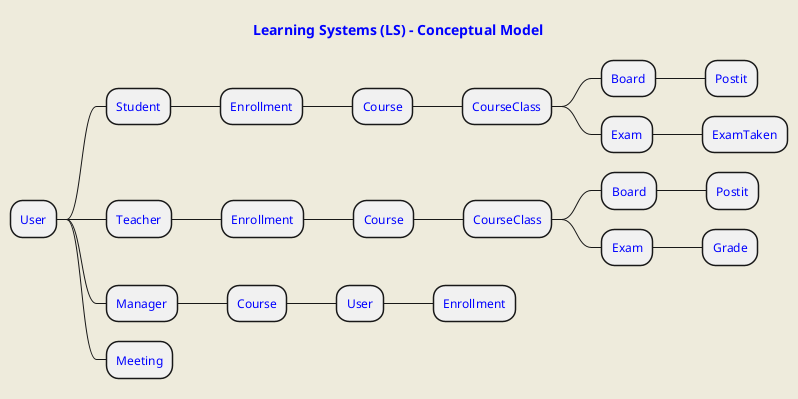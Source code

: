 @startmindmap

title Learning Systems (LS) - Conceptual Model

skinparam shadowing false
skinparam mindmapLayout radial
skinparam backgroundColor #EEEBDC
skinparam defaultFontName Arial
skinparam defaultFontSize 12
skinparam defaultFontColor #0000FF

* User
** Student
*** Enrollment
**** Course
***** CourseClass
****** Board
******* Postit
****** Exam
******* ExamTaken
** Teacher
*** Enrollment
**** Course
***** CourseClass
****** Board
******* Postit
****** Exam
******* Grade
** Manager
*** Course
**** User
***** Enrollment
** Meeting

@endmindmap